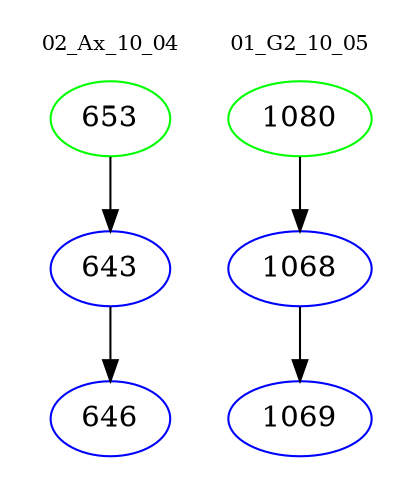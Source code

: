 digraph{
subgraph cluster_0 {
color = white
label = "02_Ax_10_04";
fontsize=10;
T0_653 [label="653", color="green"]
T0_653 -> T0_643 [color="black"]
T0_643 [label="643", color="blue"]
T0_643 -> T0_646 [color="black"]
T0_646 [label="646", color="blue"]
}
subgraph cluster_1 {
color = white
label = "01_G2_10_05";
fontsize=10;
T1_1080 [label="1080", color="green"]
T1_1080 -> T1_1068 [color="black"]
T1_1068 [label="1068", color="blue"]
T1_1068 -> T1_1069 [color="black"]
T1_1069 [label="1069", color="blue"]
}
}
